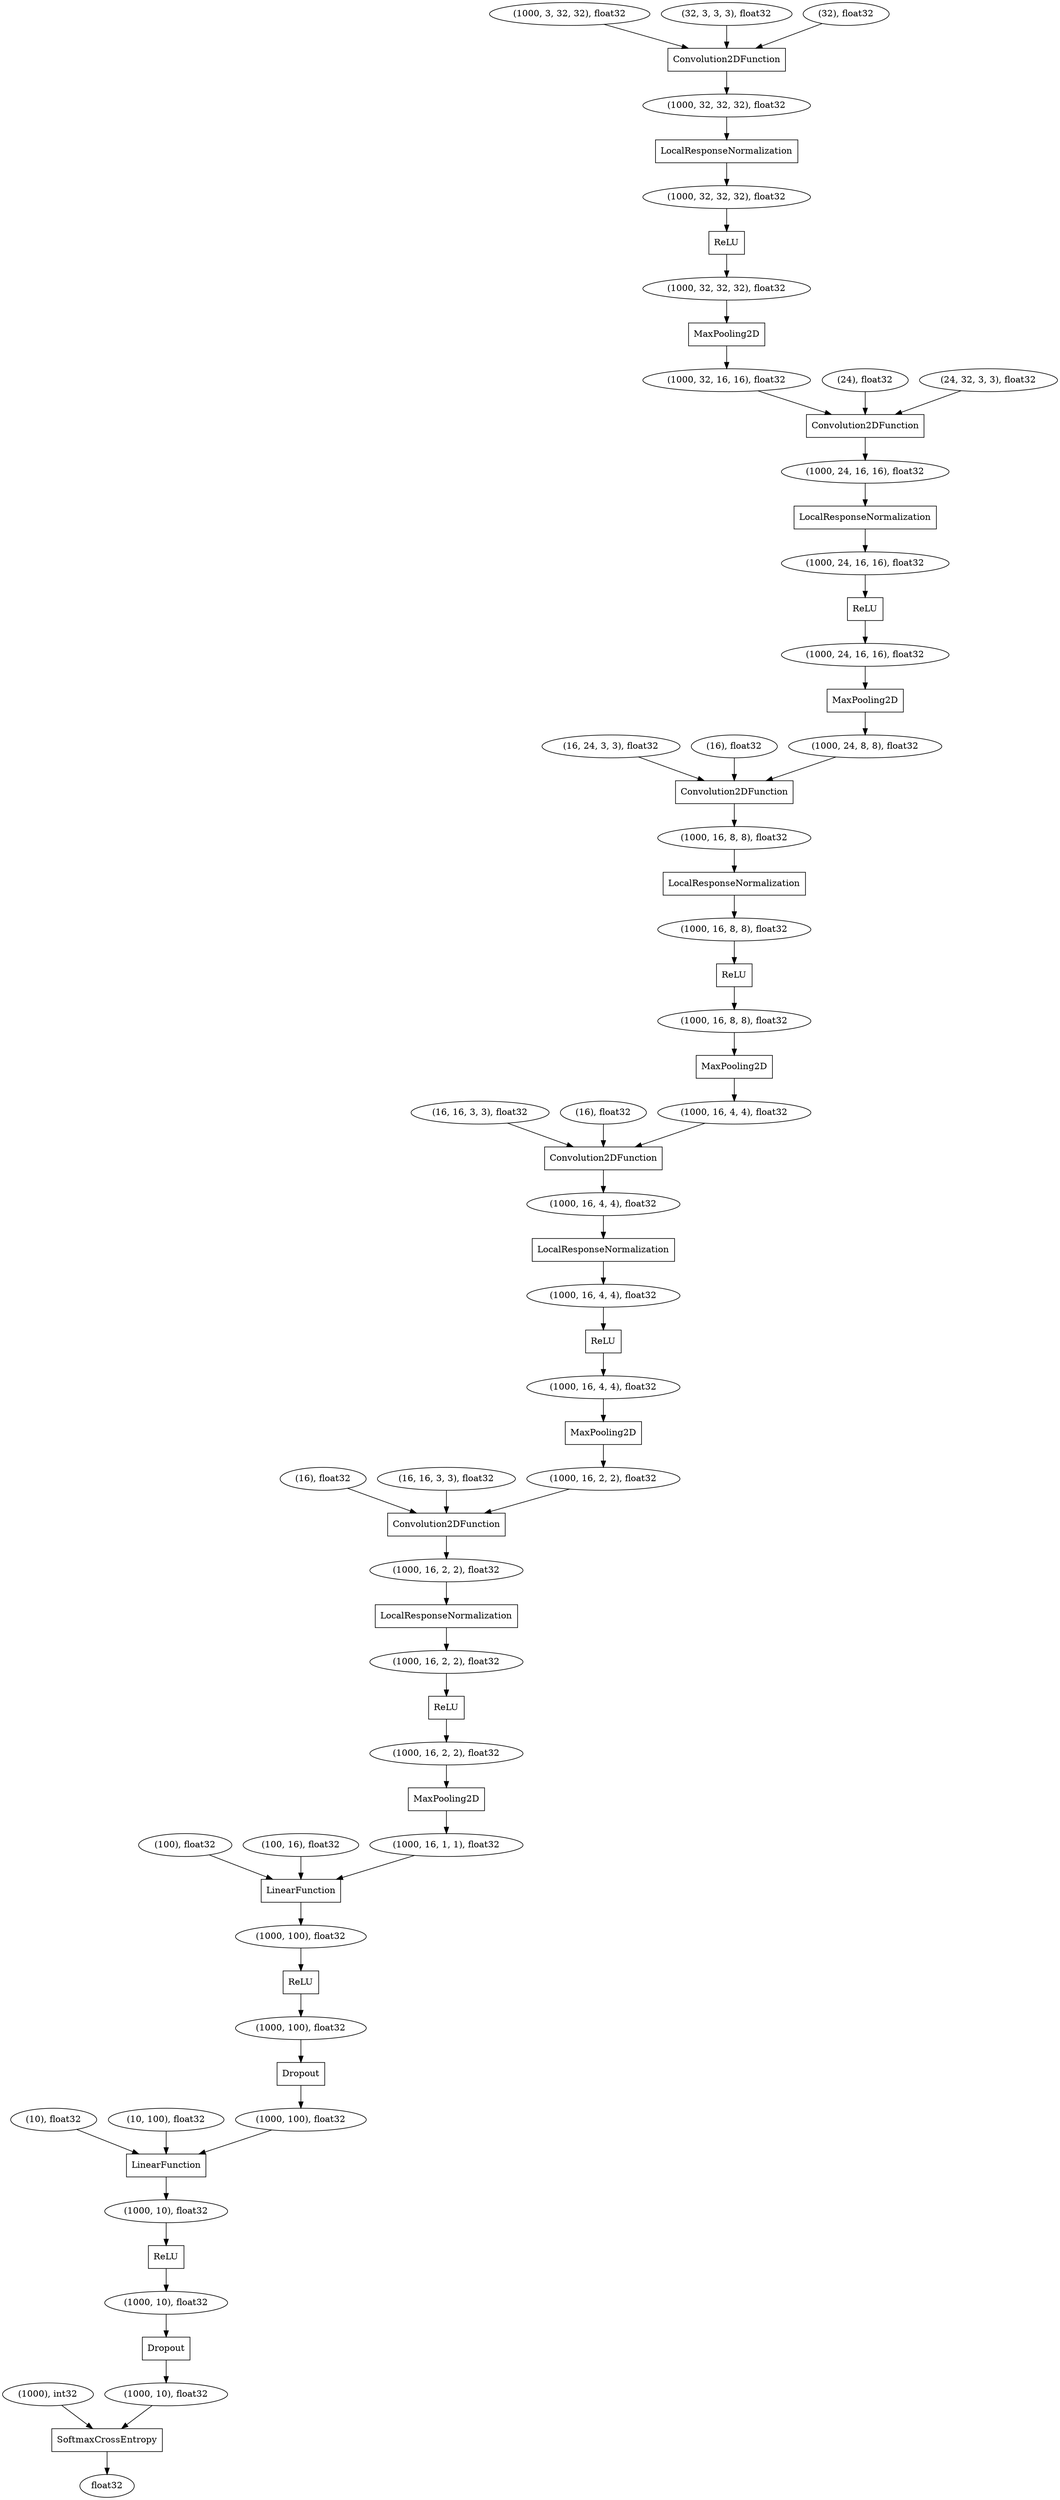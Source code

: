 digraph graphname{140419864811408 [shape="oval",label="(1000, 24, 16, 16), float32"];140419865548880 [shape="oval",label="(1000, 16, 4, 4), float32"];140419865123856 [shape="oval",label="(16, 24, 3, 3), float32"];140419865548944 [shape="oval",label="(1000, 100), float32"];140419865549008 [shape="box",label="ReLU"];140419864810192 [shape="oval",label="(10), float32"];140419865549072 [shape="box",label="Dropout"];140419864810960 [shape="box",label="LocalResponseNormalization"];140419864809808 [shape="box",label="LinearFunction"];140419865064784 [shape="oval",label="(1000, 16, 8, 8), float32"];140419864809872 [shape="oval",label="(1000, 32, 32, 32), float32"];140419865549200 [shape="box",label="ReLU"];140419864810256 [shape="oval",label="(1000, 3, 32, 32), float32"];140419865550544 [shape="oval",label="(1000, 16, 4, 4), float32"];140419864809936 [shape="oval",label="(1000), int32"];140419864810896 [shape="box",label="ReLU"];140419865063504 [shape="box",label="Convolution2DFunction"];140419865549328 [shape="oval",label="(1000, 16, 2, 2), float32"];140419865093712 [shape="oval",label="(1000, 24, 8, 8), float32"];140419867308624 [shape="oval",label="float32"];140419865063952 [shape="oval",label="(1000, 16, 8, 8), float32"];140419864811280 [shape="oval",label="(1000, 24, 16, 16), float32"];140419865549392 [shape="oval",label="(1000, 16, 2, 2), float32"];140419865123920 [shape="oval",label="(16), float32"];140419865549520 [shape="oval",label="(1000, 100), float32"];140419865064144 [shape="box",label="ReLU"];140419865548240 [shape="box",label="MaxPooling2D"];140419864811792 [shape="oval",label="(1000, 32, 16, 16), float32"];140419865549584 [shape="oval",label="(1000, 10), float32"];140419865123664 [shape="oval",label="(16, 16, 3, 3), float32"];140419864810640 [shape="box",label="ReLU"];140419865549264 [shape="box",label="LocalResponseNormalization"];140419864810384 [shape="oval",label="(10, 100), float32"];140419864810000 [shape="box",label="LocalResponseNormalization"];140419864809616 [shape="oval",label="(1000, 32, 32, 32), float32"];140419865549776 [shape="box",label="ReLU"];140419864811344 [shape="box",label="MaxPooling2D"];140419865549840 [shape="oval",label="(1000, 10), float32"];140419865124752 [shape="oval",label="(24), float32"];140419864809552 [shape="oval",label="(1000, 32, 32, 32), float32"];140419865549904 [shape="oval",label="(1000, 16, 4, 4), float32"];140419865074192 [shape="oval",label="(16), float32"];140419864811600 [shape="box",label="Convolution2DFunction"];140419865064592 [shape="box",label="LocalResponseNormalization"];140419865124688 [shape="oval",label="(24, 32, 3, 3), float32"];140419867267984 [shape="oval",label="(1000, 24, 16, 16), float32"];140419865063632 [shape="box",label="MaxPooling2D"];140419865550096 [shape="box",label="ReLU"];140419867267536 [shape="box",label="Convolution2DFunction"];140419865550160 [shape="box",label="LinearFunction"];140419865065360 [shape="oval",label="(1000, 16, 8, 8), float32"];140419865548176 [shape="box",label="Dropout"];140419865124560 [shape="oval",label="(32, 3, 3, 3), float32"];140419867309520 [shape="box",label="SoftmaxCrossEntropy"];140419864810064 [shape="oval",label="(100), float32"];140419865550352 [shape="oval",label="(1000, 16, 2, 2), float32"];140419864810448 [shape="box",label="Convolution2DFunction"];140419865548368 [shape="oval",label="(1000, 100), float32"];140419865063696 [shape="oval",label="(1000, 16, 4, 4), float32"];140419866721936 [shape="oval",label="(16), float32"];140419865124432 [shape="oval",label="(32), float32"];140419865548496 [shape="oval",label="(1000, 16, 1, 1), float32"];140419865064400 [shape="box",label="LocalResponseNormalization"];140419866722064 [shape="oval",label="(100, 16), float32"];140419864811088 [shape="box",label="MaxPooling2D"];140419865548624 [shape="box",label="Convolution2DFunction"];140419865549456 [shape="box",label="MaxPooling2D"];140419867312016 [shape="oval",label="(1000, 10), float32"];140419866722256 [shape="oval",label="(16, 16, 3, 3), float32"];140419865549136 [shape="oval",label="(1000, 16, 2, 2), float32"];140419864809872 -> 140419864811088;140419865063632 -> 140419865063696;140419865550352 -> 140419865549200;140419864811792 -> 140419864811600;140419865064400 -> 140419865548880;140419864811600 -> 140419864811280;140419865549840 -> 140419865550096;140419864811280 -> 140419864810960;140419865063504 -> 140419865550544;140419865549264 -> 140419865550352;140419865124688 -> 140419864811600;140419867267984 -> 140419864811344;140419865064592 -> 140419865064784;140419867267536 -> 140419865063952;140419865124752 -> 140419864811600;140419865550096 -> 140419865549584;140419865124560 -> 140419864810448;140419865549904 -> 140419865549456;140419865123920 -> 140419867267536;140419864809936 -> 140419867309520;140419865064784 -> 140419865064144;140419865550160 -> 140419865549840;140419865549584 -> 140419865548176;140419865548176 -> 140419867312016;140419867309520 -> 140419867308624;140419864811088 -> 140419864811792;140419864810896 -> 140419864809872;140419865548944 -> 140419865549072;140419865549776 -> 140419865549904;140419864810256 -> 140419864810448;140419865548880 -> 140419865549776;140419864810384 -> 140419865550160;140419864809616 -> 140419864810896;140419864809808 -> 140419865549520;140419864810064 -> 140419864809808;140419865063696 -> 140419865063504;140419865548240 -> 140419865548496;140419864810448 -> 140419864809552;140419864810640 -> 140419867267984;140419865549072 -> 140419865548368;140419865549456 -> 140419865549136;140419865550544 -> 140419865064400;140419864811344 -> 140419865093712;140419866722256 -> 140419865548624;140419866722064 -> 140419864809808;140419865548624 -> 140419865549392;140419865123664 -> 140419865063504;140419865549328 -> 140419865548240;140419865123856 -> 140419867267536;140419864810000 -> 140419864809616;140419864809552 -> 140419864810000;140419865549392 -> 140419865549264;140419865549520 -> 140419865549008;140419867312016 -> 140419867309520;140419865549136 -> 140419865548624;140419865074192 -> 140419865063504;140419865064144 -> 140419865065360;140419865063952 -> 140419865064592;140419864810192 -> 140419865550160;140419865124432 -> 140419864810448;140419864810960 -> 140419864811408;140419864811408 -> 140419864810640;140419865549200 -> 140419865549328;140419866721936 -> 140419865548624;140419865093712 -> 140419867267536;140419865549008 -> 140419865548944;140419865065360 -> 140419865063632;140419865548496 -> 140419864809808;140419865548368 -> 140419865550160;}